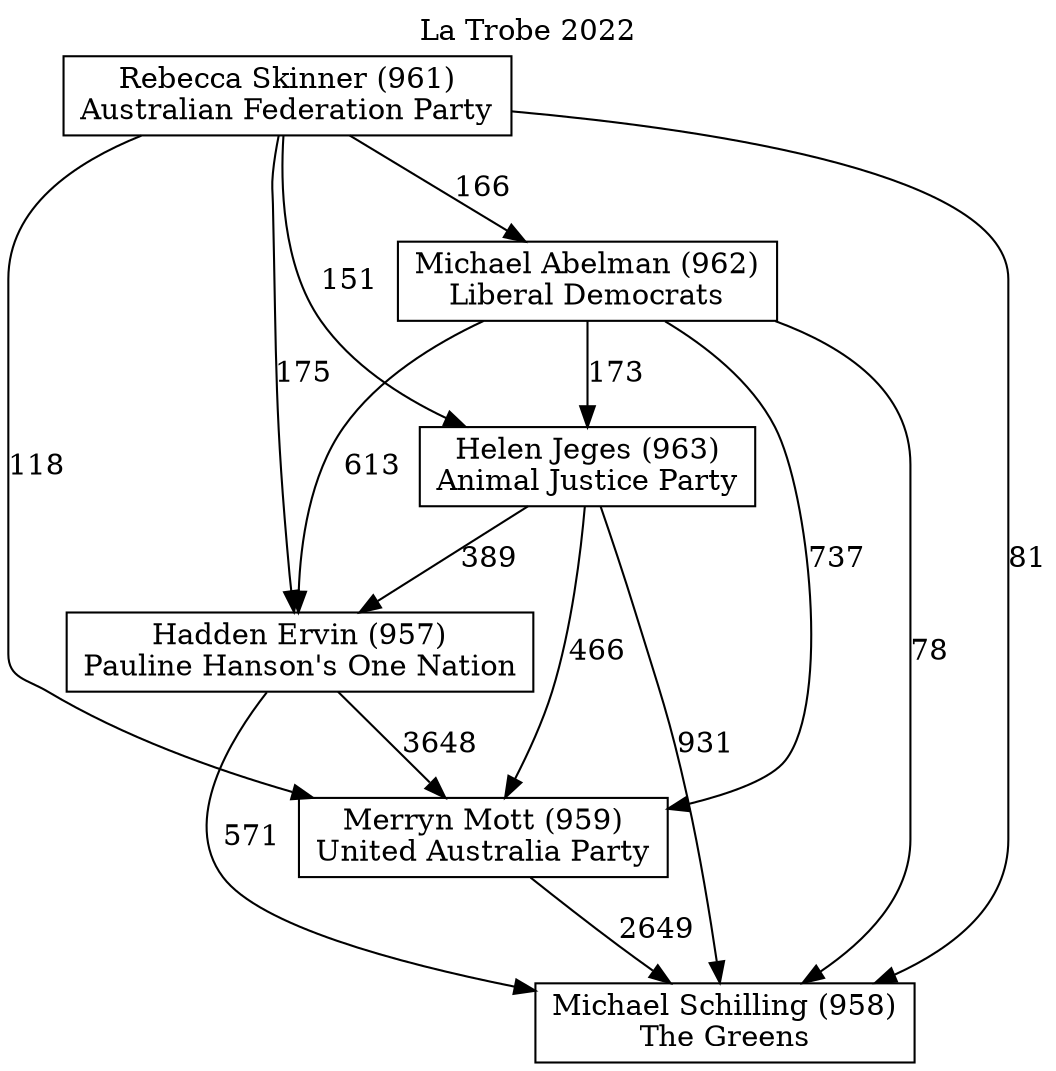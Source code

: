 // House preference flow
digraph "Michael Schilling (958)_La Trobe_2022" {
	graph [label="La Trobe 2022" labelloc=t mclimit=10]
	node [shape=box]
	"Michael Abelman (962)" [label="Michael Abelman (962)
Liberal Democrats"]
	"Helen Jeges (963)" [label="Helen Jeges (963)
Animal Justice Party"]
	"Hadden Ervin (957)" [label="Hadden Ervin (957)
Pauline Hanson's One Nation"]
	"Michael Schilling (958)" [label="Michael Schilling (958)
The Greens"]
	"Merryn Mott (959)" [label="Merryn Mott (959)
United Australia Party"]
	"Rebecca Skinner (961)" [label="Rebecca Skinner (961)
Australian Federation Party"]
	"Michael Abelman (962)" -> "Merryn Mott (959)" [label=737]
	"Rebecca Skinner (961)" -> "Hadden Ervin (957)" [label=175]
	"Hadden Ervin (957)" -> "Merryn Mott (959)" [label=3648]
	"Rebecca Skinner (961)" -> "Helen Jeges (963)" [label=151]
	"Rebecca Skinner (961)" -> "Michael Schilling (958)" [label=81]
	"Helen Jeges (963)" -> "Merryn Mott (959)" [label=466]
	"Rebecca Skinner (961)" -> "Michael Abelman (962)" [label=166]
	"Helen Jeges (963)" -> "Hadden Ervin (957)" [label=389]
	"Hadden Ervin (957)" -> "Michael Schilling (958)" [label=571]
	"Merryn Mott (959)" -> "Michael Schilling (958)" [label=2649]
	"Michael Abelman (962)" -> "Hadden Ervin (957)" [label=613]
	"Michael Abelman (962)" -> "Helen Jeges (963)" [label=173]
	"Michael Abelman (962)" -> "Michael Schilling (958)" [label=78]
	"Helen Jeges (963)" -> "Michael Schilling (958)" [label=931]
	"Rebecca Skinner (961)" -> "Merryn Mott (959)" [label=118]
}

